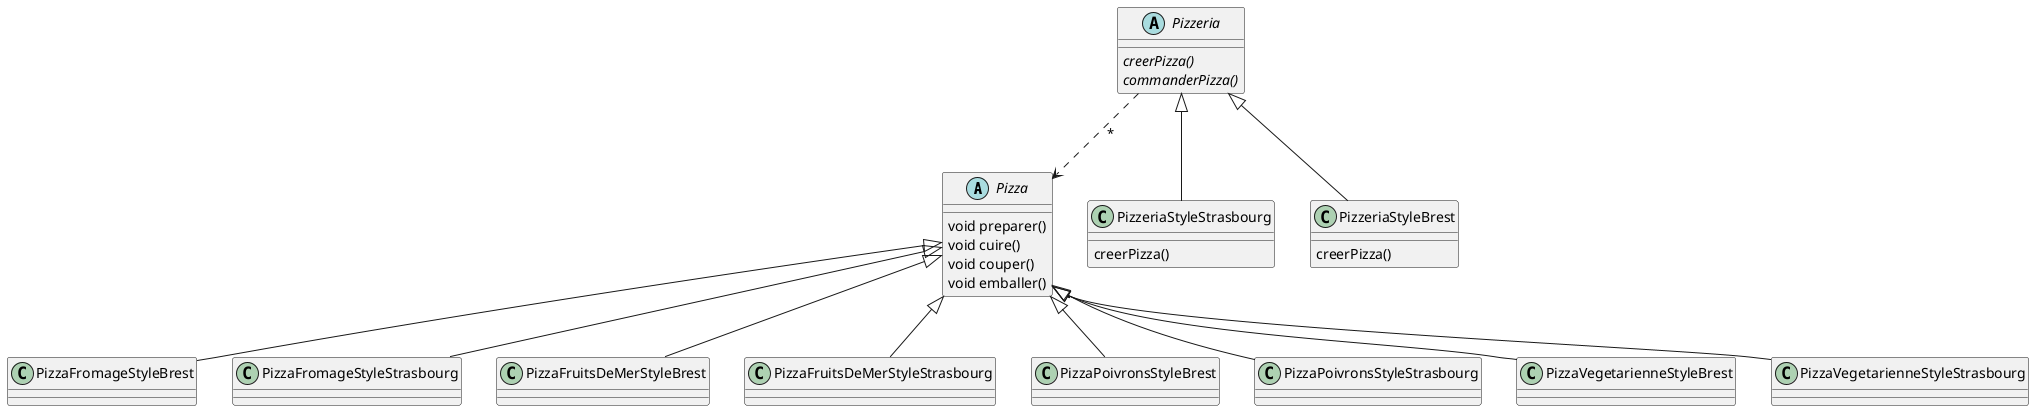@startuml

' definitions
' -----------

abstract Pizza
class PizzaFromageStyleBrest
class PizzaFromageStyleStrasbourg
class PizzaFruitsDeMerStyleBrest
class PizzaFruitsDeMerStyleStrasbourg
class PizzaPoivronsStyleBrest
class PizzaPoivronsStyleStrasbourg
class PizzaVegetarienneStyleBrest
class PizzaVegetarienneStyleStrasbourg

Pizzeria  ..>  Pizza:*

Pizza <|-- PizzaFruitsDeMerStyleStrasbourg

abstract class Pizzeria {
  {abstract} creerPizza()
  {abstract} commanderPizza()
}

class PizzeriaStyleStrasbourg extends Pizzeria {
  creerPizza()
}

class PizzeriaStyleBrest extends Pizzeria {
  creerPizza()
}

' Pizza:
Pizza : void preparer()
Pizza : void cuire()
Pizza : void couper()
Pizza : void emballer()

Pizza <|-- PizzaVegetarienneStyleStrasbourg
Pizza <|-- PizzaFromageStyleBrest
Pizza <|-- PizzaFruitsDeMerStyleBrest
Pizza <|-- PizzaPoivronsStyleStrasbourg
Pizza <|-- PizzaFromageStyleStrasbourg
Pizza <|-- PizzaPoivronsStyleBrest
Pizza <|-- PizzaVegetarienneStyleBrest

@enduml
